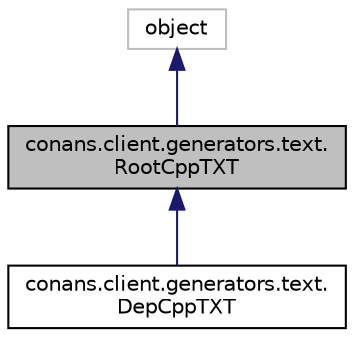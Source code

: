 digraph "conans.client.generators.text.RootCppTXT"
{
 // LATEX_PDF_SIZE
  edge [fontname="Helvetica",fontsize="10",labelfontname="Helvetica",labelfontsize="10"];
  node [fontname="Helvetica",fontsize="10",shape=record];
  Node1 [label="conans.client.generators.text.\lRootCppTXT",height=0.2,width=0.4,color="black", fillcolor="grey75", style="filled", fontcolor="black",tooltip=" "];
  Node2 -> Node1 [dir="back",color="midnightblue",fontsize="10",style="solid"];
  Node2 [label="object",height=0.2,width=0.4,color="grey75", fillcolor="white", style="filled",tooltip=" "];
  Node1 -> Node3 [dir="back",color="midnightblue",fontsize="10",style="solid"];
  Node3 [label="conans.client.generators.text.\lDepCppTXT",height=0.2,width=0.4,color="black", fillcolor="white", style="filled",URL="$classconans_1_1client_1_1generators_1_1text_1_1DepCppTXT.html",tooltip=" "];
}
